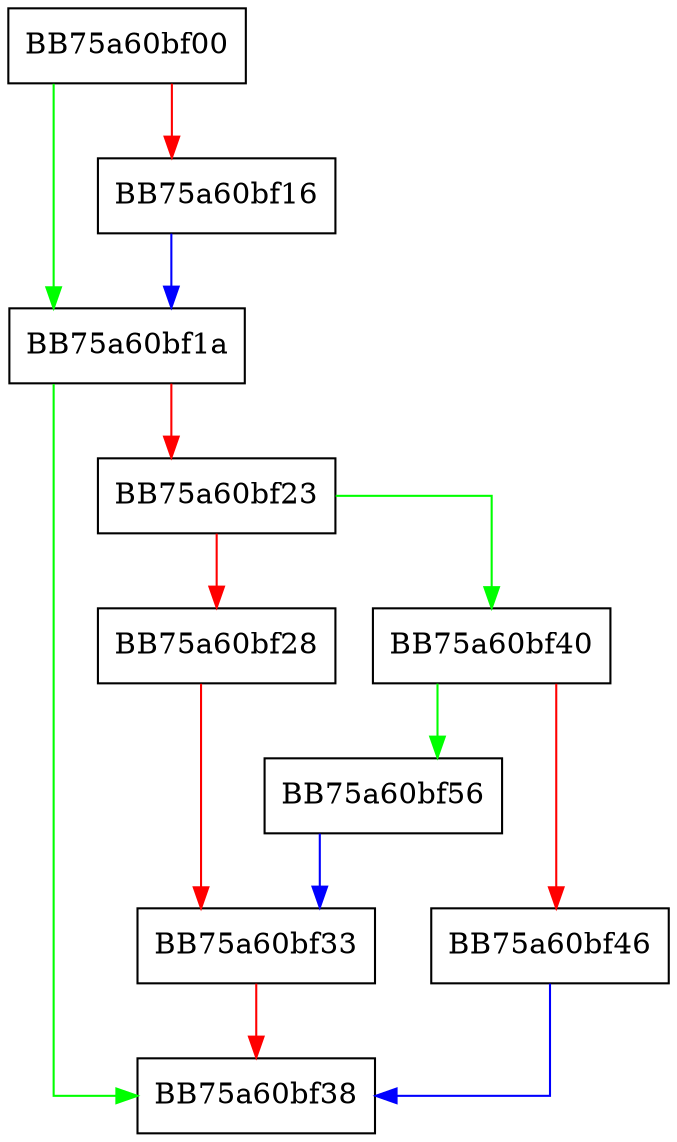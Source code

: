 digraph GetDWORD {
  node [shape="box"];
  graph [splines=ortho];
  BB75a60bf00 -> BB75a60bf1a [color="green"];
  BB75a60bf00 -> BB75a60bf16 [color="red"];
  BB75a60bf16 -> BB75a60bf1a [color="blue"];
  BB75a60bf1a -> BB75a60bf38 [color="green"];
  BB75a60bf1a -> BB75a60bf23 [color="red"];
  BB75a60bf23 -> BB75a60bf40 [color="green"];
  BB75a60bf23 -> BB75a60bf28 [color="red"];
  BB75a60bf28 -> BB75a60bf33 [color="red"];
  BB75a60bf33 -> BB75a60bf38 [color="red"];
  BB75a60bf40 -> BB75a60bf56 [color="green"];
  BB75a60bf40 -> BB75a60bf46 [color="red"];
  BB75a60bf46 -> BB75a60bf38 [color="blue"];
  BB75a60bf56 -> BB75a60bf33 [color="blue"];
}